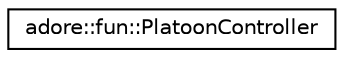 digraph "Graphical Class Hierarchy"
{
 // LATEX_PDF_SIZE
  edge [fontname="Helvetica",fontsize="10",labelfontname="Helvetica",labelfontsize="10"];
  node [fontname="Helvetica",fontsize="10",shape=record];
  rankdir="LR";
  Node0 [label="adore::fun::PlatoonController",height=0.2,width=0.4,color="black", fillcolor="white", style="filled",URL="$classadore_1_1fun_1_1PlatoonController.html",tooltip=" "];
}
